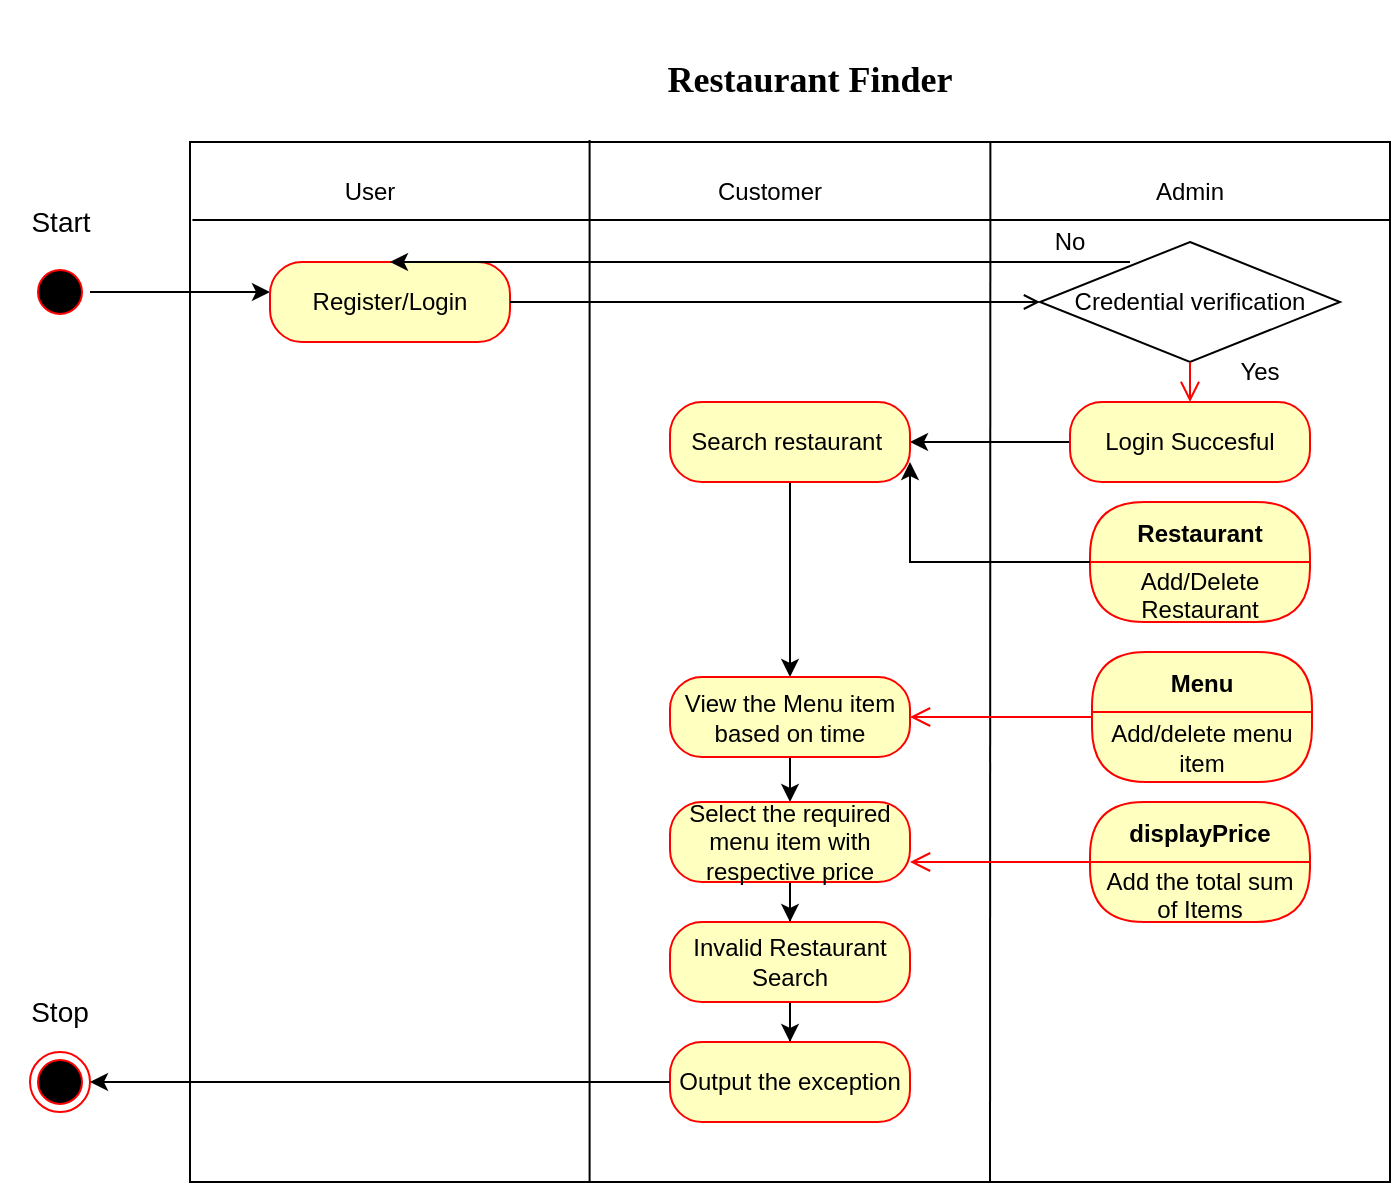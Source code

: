 <mxfile version="15.7.2" type="github">
  <diagram id="BaHrNxYRPVGOxOnhdPIV" name="Page-1">
    <mxGraphModel dx="868" dy="450" grid="1" gridSize="10" guides="1" tooltips="1" connect="1" arrows="1" fold="1" page="1" pageScale="1" pageWidth="850" pageHeight="1100" math="0" shadow="0">
      <root>
        <mxCell id="0" />
        <mxCell id="1" parent="0" />
        <mxCell id="sA6cSm8eI7CGQmD-1CtN-15" value="" style="rounded=0;whiteSpace=wrap;html=1;" vertex="1" parent="1">
          <mxGeometry x="120" y="320" width="600" height="520" as="geometry" />
        </mxCell>
        <mxCell id="sA6cSm8eI7CGQmD-1CtN-18" value="" style="endArrow=none;html=1;rounded=0;exitX=0.002;exitY=0.075;exitDx=0;exitDy=0;exitPerimeter=0;" edge="1" parent="1" source="sA6cSm8eI7CGQmD-1CtN-15">
          <mxGeometry width="50" height="50" relative="1" as="geometry">
            <mxPoint x="400" y="480" as="sourcePoint" />
            <mxPoint x="720" y="359" as="targetPoint" />
          </mxGeometry>
        </mxCell>
        <mxCell id="sA6cSm8eI7CGQmD-1CtN-20" value="" style="endArrow=none;html=1;rounded=0;entryX=0.667;entryY=0;entryDx=0;entryDy=0;entryPerimeter=0;" edge="1" parent="1" target="sA6cSm8eI7CGQmD-1CtN-15">
          <mxGeometry width="50" height="50" relative="1" as="geometry">
            <mxPoint x="520" y="840" as="sourcePoint" />
            <mxPoint x="470" y="450" as="targetPoint" />
          </mxGeometry>
        </mxCell>
        <mxCell id="sA6cSm8eI7CGQmD-1CtN-21" value="" style="endArrow=none;html=1;rounded=0;entryX=0.333;entryY=-0.002;entryDx=0;entryDy=0;entryPerimeter=0;exitX=0.333;exitY=1;exitDx=0;exitDy=0;exitPerimeter=0;" edge="1" parent="1" source="sA6cSm8eI7CGQmD-1CtN-15" target="sA6cSm8eI7CGQmD-1CtN-15">
          <mxGeometry width="50" height="50" relative="1" as="geometry">
            <mxPoint x="320" y="810" as="sourcePoint" />
            <mxPoint x="350" y="310" as="targetPoint" />
          </mxGeometry>
        </mxCell>
        <mxCell id="sA6cSm8eI7CGQmD-1CtN-22" value="User" style="text;html=1;strokeColor=none;fillColor=none;align=center;verticalAlign=middle;whiteSpace=wrap;rounded=0;" vertex="1" parent="1">
          <mxGeometry x="180" y="330" width="60" height="30" as="geometry" />
        </mxCell>
        <mxCell id="sA6cSm8eI7CGQmD-1CtN-23" value="Customer" style="text;html=1;strokeColor=none;fillColor=none;align=center;verticalAlign=middle;whiteSpace=wrap;rounded=0;" vertex="1" parent="1">
          <mxGeometry x="380" y="330" width="60" height="30" as="geometry" />
        </mxCell>
        <mxCell id="sA6cSm8eI7CGQmD-1CtN-25" value="Admin" style="text;html=1;strokeColor=none;fillColor=none;align=center;verticalAlign=middle;whiteSpace=wrap;rounded=0;" vertex="1" parent="1">
          <mxGeometry x="590" y="330" width="60" height="30" as="geometry" />
        </mxCell>
        <mxCell id="sA6cSm8eI7CGQmD-1CtN-28" value="" style="ellipse;html=1;shape=startState;fillColor=#000000;strokeColor=#ff0000;" vertex="1" parent="1">
          <mxGeometry x="40" y="380" width="30" height="30" as="geometry" />
        </mxCell>
        <mxCell id="sA6cSm8eI7CGQmD-1CtN-44" value="" style="endArrow=classic;html=1;rounded=0;exitX=1;exitY=0.5;exitDx=0;exitDy=0;entryX=0;entryY=0.5;entryDx=0;entryDy=0;" edge="1" parent="1" source="sA6cSm8eI7CGQmD-1CtN-28">
          <mxGeometry width="50" height="50" relative="1" as="geometry">
            <mxPoint x="400" y="600" as="sourcePoint" />
            <mxPoint x="160" y="395" as="targetPoint" />
          </mxGeometry>
        </mxCell>
        <mxCell id="sA6cSm8eI7CGQmD-1CtN-45" value="&lt;font style=&quot;font-size: 14px&quot;&gt;Start&lt;/font&gt;" style="text;html=1;align=center;verticalAlign=middle;resizable=0;points=[];autosize=1;strokeColor=none;fillColor=none;" vertex="1" parent="1">
          <mxGeometry x="30" y="350" width="50" height="20" as="geometry" />
        </mxCell>
        <mxCell id="sA6cSm8eI7CGQmD-1CtN-53" value="Register/Login" style="rounded=1;whiteSpace=wrap;html=1;arcSize=40;fontColor=#000000;fillColor=#ffffc0;strokeColor=#ff0000;" vertex="1" parent="1">
          <mxGeometry x="160" y="380" width="120" height="40" as="geometry" />
        </mxCell>
        <mxCell id="sA6cSm8eI7CGQmD-1CtN-60" value="Credential verification" style="rhombus;whiteSpace=wrap;html=1;" vertex="1" parent="1">
          <mxGeometry x="545" y="370" width="150" height="60" as="geometry" />
        </mxCell>
        <mxCell id="sA6cSm8eI7CGQmD-1CtN-61" value="" style="endArrow=open;html=1;rounded=0;align=center;verticalAlign=top;endFill=0;labelBackgroundColor=none;entryX=0;entryY=0.5;entryDx=0;entryDy=0;exitX=1;exitY=0.5;exitDx=0;exitDy=0;" edge="1" parent="1" source="sA6cSm8eI7CGQmD-1CtN-53" target="sA6cSm8eI7CGQmD-1CtN-60">
          <mxGeometry relative="1" as="geometry">
            <mxPoint x="370" y="540" as="sourcePoint" />
            <mxPoint x="530" y="540" as="targetPoint" />
          </mxGeometry>
        </mxCell>
        <mxCell id="sA6cSm8eI7CGQmD-1CtN-64" value="" style="endArrow=classic;html=1;rounded=0;entryX=0.5;entryY=0;entryDx=0;entryDy=0;" edge="1" parent="1" target="sA6cSm8eI7CGQmD-1CtN-53">
          <mxGeometry width="50" height="50" relative="1" as="geometry">
            <mxPoint x="590" y="380" as="sourcePoint" />
            <mxPoint x="470" y="510" as="targetPoint" />
          </mxGeometry>
        </mxCell>
        <mxCell id="sA6cSm8eI7CGQmD-1CtN-69" value="" style="edgeStyle=orthogonalEdgeStyle;html=1;verticalAlign=bottom;endArrow=open;endSize=8;strokeColor=#ff0000;rounded=0;exitX=0.5;exitY=1;exitDx=0;exitDy=0;entryX=0.5;entryY=0;entryDx=0;entryDy=0;" edge="1" source="sA6cSm8eI7CGQmD-1CtN-60" parent="1" target="sA6cSm8eI7CGQmD-1CtN-70">
          <mxGeometry relative="1" as="geometry">
            <mxPoint x="450" y="590" as="targetPoint" />
            <mxPoint x="450" y="530" as="sourcePoint" />
            <Array as="points">
              <mxPoint x="620" y="440" />
              <mxPoint x="620" y="440" />
            </Array>
          </mxGeometry>
        </mxCell>
        <mxCell id="sA6cSm8eI7CGQmD-1CtN-75" value="" style="edgeStyle=orthogonalEdgeStyle;rounded=0;orthogonalLoop=1;jettySize=auto;html=1;" edge="1" parent="1" source="sA6cSm8eI7CGQmD-1CtN-70" target="sA6cSm8eI7CGQmD-1CtN-74">
          <mxGeometry relative="1" as="geometry" />
        </mxCell>
        <mxCell id="sA6cSm8eI7CGQmD-1CtN-70" value="Login Succesful" style="rounded=1;whiteSpace=wrap;html=1;arcSize=40;fontColor=#000000;fillColor=#ffffc0;strokeColor=#ff0000;" vertex="1" parent="1">
          <mxGeometry x="560" y="450" width="120" height="40" as="geometry" />
        </mxCell>
        <mxCell id="sA6cSm8eI7CGQmD-1CtN-72" value="Yes" style="text;html=1;strokeColor=none;fillColor=none;align=center;verticalAlign=middle;whiteSpace=wrap;rounded=0;" vertex="1" parent="1">
          <mxGeometry x="640" y="420" width="30" height="30" as="geometry" />
        </mxCell>
        <mxCell id="sA6cSm8eI7CGQmD-1CtN-73" value="No" style="text;html=1;strokeColor=none;fillColor=none;align=center;verticalAlign=middle;whiteSpace=wrap;rounded=0;" vertex="1" parent="1">
          <mxGeometry x="530" y="370" width="60" as="geometry" />
        </mxCell>
        <mxCell id="sA6cSm8eI7CGQmD-1CtN-77" value="" style="edgeStyle=orthogonalEdgeStyle;rounded=0;orthogonalLoop=1;jettySize=auto;html=1;" edge="1" parent="1" source="sA6cSm8eI7CGQmD-1CtN-74" target="sA6cSm8eI7CGQmD-1CtN-76">
          <mxGeometry relative="1" as="geometry" />
        </mxCell>
        <mxCell id="sA6cSm8eI7CGQmD-1CtN-74" value="Search restaurant&amp;nbsp;" style="rounded=1;whiteSpace=wrap;html=1;arcSize=40;fontColor=#000000;fillColor=#ffffc0;strokeColor=#ff0000;" vertex="1" parent="1">
          <mxGeometry x="360" y="450" width="120" height="40" as="geometry" />
        </mxCell>
        <mxCell id="sA6cSm8eI7CGQmD-1CtN-87" value="" style="edgeStyle=orthogonalEdgeStyle;rounded=0;orthogonalLoop=1;jettySize=auto;html=1;" edge="1" parent="1" source="sA6cSm8eI7CGQmD-1CtN-76" target="sA6cSm8eI7CGQmD-1CtN-86">
          <mxGeometry relative="1" as="geometry" />
        </mxCell>
        <mxCell id="sA6cSm8eI7CGQmD-1CtN-76" value="View the Menu item based on time" style="rounded=1;whiteSpace=wrap;html=1;arcSize=40;fontColor=#000000;fillColor=#ffffc0;strokeColor=#ff0000;" vertex="1" parent="1">
          <mxGeometry x="360" y="587.5" width="120" height="40" as="geometry" />
        </mxCell>
        <mxCell id="sA6cSm8eI7CGQmD-1CtN-78" value="Restaurant" style="swimlane;fontStyle=1;align=center;verticalAlign=middle;childLayout=stackLayout;horizontal=1;startSize=30;horizontalStack=0;resizeParent=0;resizeLast=1;container=0;fontColor=#000000;collapsible=0;rounded=1;arcSize=30;strokeColor=#ff0000;fillColor=#ffffc0;swimlaneFillColor=#ffffc0;dropTarget=0;" vertex="1" parent="1">
          <mxGeometry x="570" y="500" width="110" height="60" as="geometry" />
        </mxCell>
        <mxCell id="sA6cSm8eI7CGQmD-1CtN-79" value="Add/Delete Restaurant" style="text;html=1;strokeColor=none;fillColor=none;align=center;verticalAlign=middle;spacingLeft=4;spacingRight=4;whiteSpace=wrap;overflow=hidden;rotatable=0;fontColor=#000000;" vertex="1" parent="sA6cSm8eI7CGQmD-1CtN-78">
          <mxGeometry y="30" width="110" height="30" as="geometry" />
        </mxCell>
        <mxCell id="sA6cSm8eI7CGQmD-1CtN-81" value="Menu" style="swimlane;fontStyle=1;align=center;verticalAlign=middle;childLayout=stackLayout;horizontal=1;startSize=30;horizontalStack=0;resizeParent=0;resizeLast=1;container=0;fontColor=#000000;collapsible=0;rounded=1;arcSize=30;strokeColor=#ff0000;fillColor=#ffffc0;swimlaneFillColor=#ffffc0;dropTarget=0;" vertex="1" parent="1">
          <mxGeometry x="571" y="575" width="110" height="65" as="geometry" />
        </mxCell>
        <mxCell id="sA6cSm8eI7CGQmD-1CtN-82" value="Add/delete menu item&lt;br&gt;" style="text;html=1;strokeColor=none;fillColor=none;align=center;verticalAlign=middle;spacingLeft=4;spacingRight=4;whiteSpace=wrap;overflow=hidden;rotatable=0;fontColor=#000000;" vertex="1" parent="sA6cSm8eI7CGQmD-1CtN-81">
          <mxGeometry y="30" width="110" height="35" as="geometry" />
        </mxCell>
        <mxCell id="sA6cSm8eI7CGQmD-1CtN-83" value="" style="edgeStyle=orthogonalEdgeStyle;html=1;verticalAlign=bottom;endArrow=open;endSize=8;strokeColor=#ff0000;rounded=0;entryX=1;entryY=0.5;entryDx=0;entryDy=0;" edge="1" source="sA6cSm8eI7CGQmD-1CtN-81" parent="1" target="sA6cSm8eI7CGQmD-1CtN-76">
          <mxGeometry relative="1" as="geometry">
            <mxPoint x="490" y="590" as="targetPoint" />
          </mxGeometry>
        </mxCell>
        <mxCell id="sA6cSm8eI7CGQmD-1CtN-85" style="edgeStyle=orthogonalEdgeStyle;rounded=0;orthogonalLoop=1;jettySize=auto;html=1;exitX=0;exitY=0;exitDx=0;exitDy=0;entryX=1;entryY=0.75;entryDx=0;entryDy=0;" edge="1" parent="1" source="sA6cSm8eI7CGQmD-1CtN-79" target="sA6cSm8eI7CGQmD-1CtN-74">
          <mxGeometry relative="1" as="geometry">
            <Array as="points">
              <mxPoint x="480" y="530" />
            </Array>
          </mxGeometry>
        </mxCell>
        <mxCell id="sA6cSm8eI7CGQmD-1CtN-93" value="" style="edgeStyle=orthogonalEdgeStyle;rounded=0;orthogonalLoop=1;jettySize=auto;html=1;" edge="1" parent="1" source="sA6cSm8eI7CGQmD-1CtN-86" target="sA6cSm8eI7CGQmD-1CtN-92">
          <mxGeometry relative="1" as="geometry" />
        </mxCell>
        <mxCell id="sA6cSm8eI7CGQmD-1CtN-86" value="Select the required menu item with respective price" style="rounded=1;whiteSpace=wrap;html=1;arcSize=40;fontColor=#000000;fillColor=#ffffc0;strokeColor=#ff0000;" vertex="1" parent="1">
          <mxGeometry x="360" y="650" width="120" height="40" as="geometry" />
        </mxCell>
        <mxCell id="sA6cSm8eI7CGQmD-1CtN-88" value="displayPrice" style="swimlane;fontStyle=1;align=center;verticalAlign=middle;childLayout=stackLayout;horizontal=1;startSize=30;horizontalStack=0;resizeParent=0;resizeLast=1;container=0;fontColor=#000000;collapsible=0;rounded=1;arcSize=30;strokeColor=#ff0000;fillColor=#ffffc0;swimlaneFillColor=#ffffc0;dropTarget=0;" vertex="1" parent="1">
          <mxGeometry x="570" y="650" width="110" height="60" as="geometry" />
        </mxCell>
        <mxCell id="sA6cSm8eI7CGQmD-1CtN-89" value="Add the total sum of Items" style="text;html=1;strokeColor=none;fillColor=none;align=center;verticalAlign=middle;spacingLeft=4;spacingRight=4;whiteSpace=wrap;overflow=hidden;rotatable=0;fontColor=#000000;" vertex="1" parent="sA6cSm8eI7CGQmD-1CtN-88">
          <mxGeometry y="30" width="110" height="30" as="geometry" />
        </mxCell>
        <mxCell id="sA6cSm8eI7CGQmD-1CtN-90" value="" style="edgeStyle=orthogonalEdgeStyle;html=1;verticalAlign=bottom;endArrow=open;endSize=8;strokeColor=#ff0000;rounded=0;entryX=1;entryY=0.75;entryDx=0;entryDy=0;" edge="1" source="sA6cSm8eI7CGQmD-1CtN-88" parent="1" target="sA6cSm8eI7CGQmD-1CtN-86">
          <mxGeometry relative="1" as="geometry">
            <mxPoint x="650" y="790" as="targetPoint" />
          </mxGeometry>
        </mxCell>
        <mxCell id="sA6cSm8eI7CGQmD-1CtN-95" value="" style="edgeStyle=orthogonalEdgeStyle;rounded=0;orthogonalLoop=1;jettySize=auto;html=1;" edge="1" parent="1" source="sA6cSm8eI7CGQmD-1CtN-92" target="sA6cSm8eI7CGQmD-1CtN-94">
          <mxGeometry relative="1" as="geometry" />
        </mxCell>
        <mxCell id="sA6cSm8eI7CGQmD-1CtN-92" value="Invalid Restaurant Search" style="rounded=1;whiteSpace=wrap;html=1;arcSize=40;fontColor=#000000;fillColor=#ffffc0;strokeColor=#ff0000;" vertex="1" parent="1">
          <mxGeometry x="360" y="710" width="120" height="40" as="geometry" />
        </mxCell>
        <mxCell id="sA6cSm8eI7CGQmD-1CtN-94" value="Output the exception" style="rounded=1;whiteSpace=wrap;html=1;arcSize=40;fontColor=#000000;fillColor=#ffffc0;strokeColor=#ff0000;" vertex="1" parent="1">
          <mxGeometry x="360" y="770" width="120" height="40" as="geometry" />
        </mxCell>
        <mxCell id="sA6cSm8eI7CGQmD-1CtN-99" value="" style="ellipse;html=1;shape=endState;fillColor=#000000;strokeColor=#ff0000;" vertex="1" parent="1">
          <mxGeometry x="40" y="775" width="30" height="30" as="geometry" />
        </mxCell>
        <mxCell id="sA6cSm8eI7CGQmD-1CtN-100" value="" style="endArrow=classic;html=1;rounded=0;exitX=0;exitY=0.5;exitDx=0;exitDy=0;entryX=1;entryY=0.5;entryDx=0;entryDy=0;" edge="1" parent="1" source="sA6cSm8eI7CGQmD-1CtN-94" target="sA6cSm8eI7CGQmD-1CtN-99">
          <mxGeometry width="50" height="50" relative="1" as="geometry">
            <mxPoint x="420" y="720" as="sourcePoint" />
            <mxPoint x="470" y="670" as="targetPoint" />
          </mxGeometry>
        </mxCell>
        <mxCell id="sA6cSm8eI7CGQmD-1CtN-102" value="&lt;font style=&quot;font-size: 14px&quot;&gt;Stop&lt;/font&gt;" style="text;html=1;strokeColor=none;fillColor=none;align=center;verticalAlign=middle;whiteSpace=wrap;rounded=0;" vertex="1" parent="1">
          <mxGeometry x="25" y="740" width="60" height="30" as="geometry" />
        </mxCell>
        <mxCell id="sA6cSm8eI7CGQmD-1CtN-103" value="&lt;h1&gt;&lt;font style=&quot;font-size: 18px&quot; face=&quot;Times New Roman&quot;&gt;Restaurant Finder&lt;/font&gt;&lt;/h1&gt;" style="text;html=1;strokeColor=none;fillColor=none;align=center;verticalAlign=middle;whiteSpace=wrap;rounded=0;fontSize=14;" vertex="1" parent="1">
          <mxGeometry x="330" y="270" width="200" height="30" as="geometry" />
        </mxCell>
      </root>
    </mxGraphModel>
  </diagram>
</mxfile>
